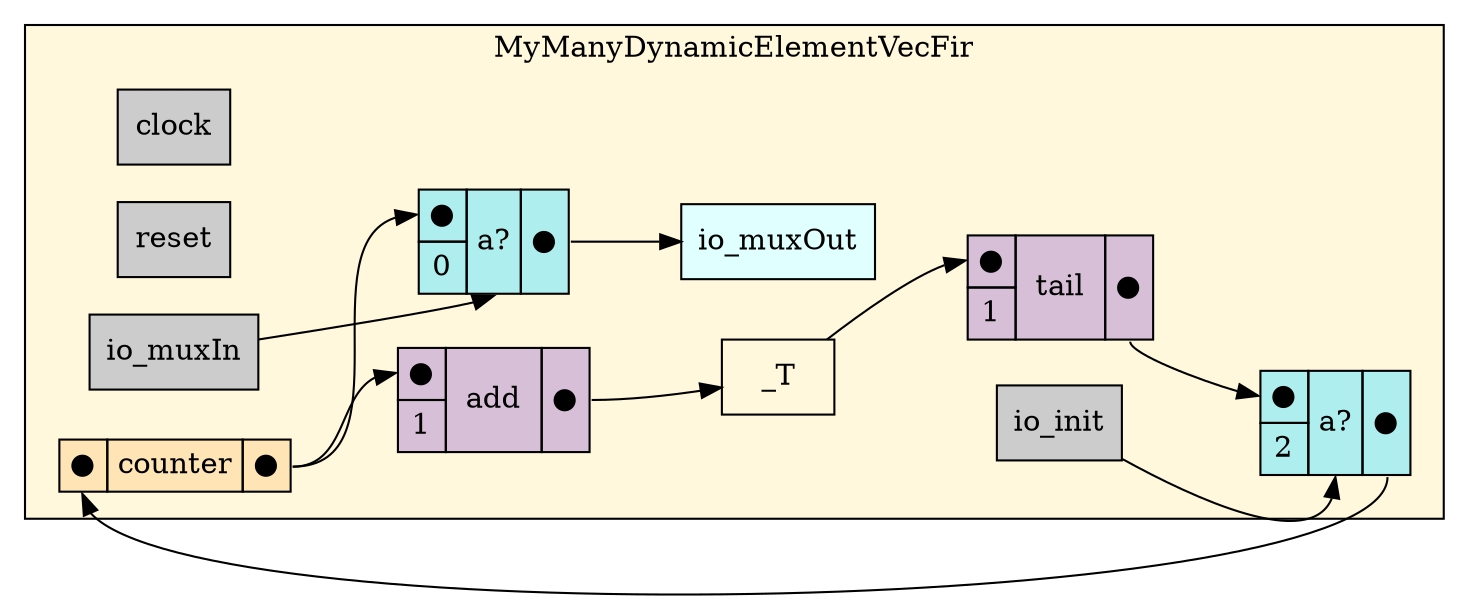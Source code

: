 digraph MyManyDynamicElementVecFir {
stylesheet = "styles.css"
rankdir="LR" 

subgraph cluster_MyManyDynamicElementVecFir {
  label="MyManyDynamicElementVecFir"
  URL=""
  bgcolor="#FFF8DC"
  cluster_MyManyDynamicElementVecFir_clock [shape = "rectangle" style="filled" fillcolor="#CCCCCC" label="clock" rank="0"]
     
cluster_MyManyDynamicElementVecFir_reset [shape = "rectangle" style="filled" fillcolor="#CCCCCC" label="reset" rank="0"]
     
cluster_MyManyDynamicElementVecFir_io_muxIn [shape = "rectangle" style="filled" fillcolor="#CCCCCC" label="io_muxIn" rank="0"]
     
cluster_MyManyDynamicElementVecFir_io_init [shape = "rectangle" style="filled" fillcolor="#CCCCCC" label="io_init" rank="0"]
     
cluster_MyManyDynamicElementVecFir_io_muxOut [shape = "rectangle" style="filled" fillcolor="#E0FFFF" label="io_muxOut" rank="1000"]
     
struct_cluster_MyManyDynamicElementVecFir_counter [shape="plaintext" label=<
<TABLE BORDER="0" CELLBORDER="1" CELLSPACING="0" CELLPADDING="4" BGCOLOR="#FFE4B5">
  <TR>
    <TD PORT="in">&#x25cf;</TD>
    <TD>counter</TD>
    <TD PORT="out">&#x25cf;</TD>
  </TR>
</TABLE>>];
cluster_MyManyDynamicElementVecFir__T [label = "_T" shape="rectangle"]; 

op_add_14 [shape = "plaintext" label=<
<TABLE BORDER="0" CELLBORDER="1" CELLSPACING="0" CELLPADDING="4" BGCOLOR="#D8BFD8">
  <TR>
    <TD PORT="in1">&#x25cf;</TD>
    <TD ROWSPAN="2" > add </TD>
    <TD ROWSPAN="2" PORT="out">&#x25cf;</TD>
  </TR>
  <TR>
    <TD PORT="in2">1</TD>
  </TR>
</TABLE>>];
       

mux_176333046 [shape = "plaintext" label=<
<TABLE BORDER="0" CELLBORDER="1" CELLSPACING="0" CELLPADDING="4" BGCOLOR="#AFEEEE">
  <TR>
    <TD PORT="in1">&#x25cf;</TD>
    <TD ROWSPAN="2" PORT="select">a?</TD>
    <TD ROWSPAN="2" PORT="out">&#x25cf;</TD>
  </TR>
  <TR>
    <TD PORT="in2">0</TD>
  </TR>
</TABLE>>];
       

mux_168695935 [shape = "plaintext" label=<
<TABLE BORDER="0" CELLBORDER="1" CELLSPACING="0" CELLPADDING="4" BGCOLOR="#AFEEEE">
  <TR>
    <TD PORT="in1">&#x25cf;</TD>
    <TD ROWSPAN="2" PORT="select">a?</TD>
    <TD ROWSPAN="2" PORT="out">&#x25cf;</TD>
  </TR>
  <TR>
    <TD PORT="in2">2</TD>
  </TR>
</TABLE>>];
       

op_tail_15 [shape = "plaintext" label=<
<TABLE BORDER="0" CELLBORDER="1" CELLSPACING="0" CELLPADDING="4" BGCOLOR="#D8BFD8">
  <TR>
    <TD PORT="in1">&#x25cf;</TD>
    <TD ROWSPAN="2" > tail </TD>
    <TD ROWSPAN="2" PORT="out">&#x25cf;</TD>
  </TR>
  <TR>
    <TD>1</TD>
  </TR>
</TABLE>>];
       

  op_tail_15:out -> mux_168695935:in1
  cluster_MyManyDynamicElementVecFir_io_muxIn -> mux_176333046:select
  struct_cluster_MyManyDynamicElementVecFir_counter:out -> op_add_14:in1
  cluster_MyManyDynamicElementVecFir__T -> op_tail_15:in1
  op_add_14:out -> cluster_MyManyDynamicElementVecFir__T
  struct_cluster_MyManyDynamicElementVecFir_counter:out -> mux_176333046:in1
  mux_176333046:out -> cluster_MyManyDynamicElementVecFir_io_muxOut
  cluster_MyManyDynamicElementVecFir_io_init -> mux_168695935:select
  mux_168695935:out -> struct_cluster_MyManyDynamicElementVecFir_counter:in
  
  
}
     
}
